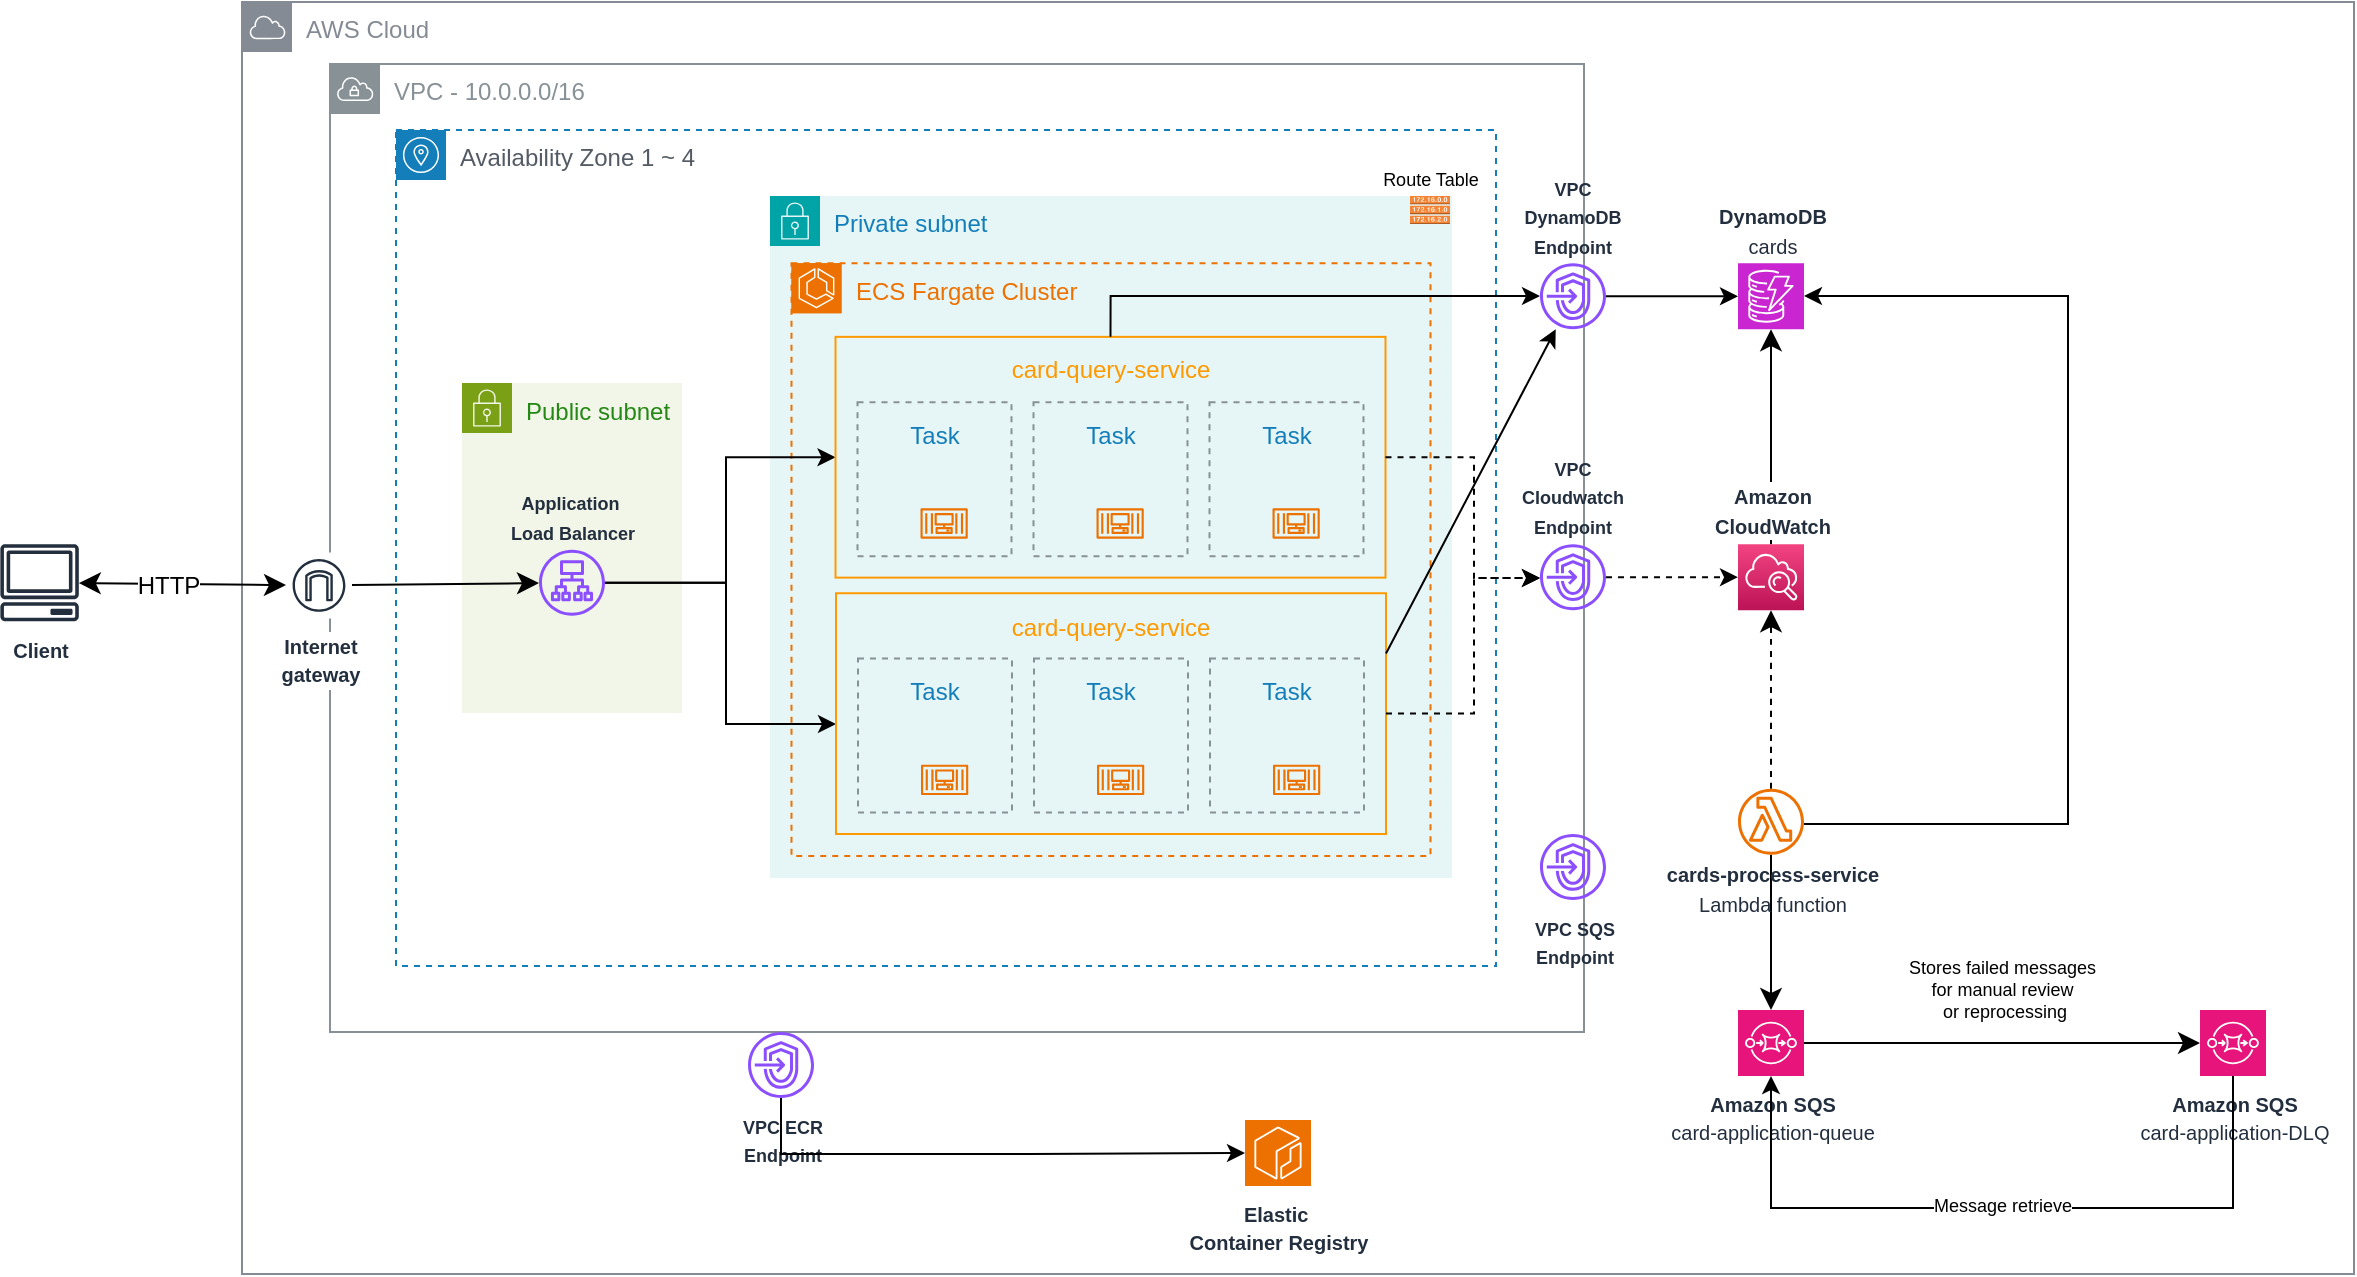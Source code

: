<mxfile version="26.0.10">
  <diagram id="Ht1M8jgEwFfnCIfOTk4-" name="Page-1">
    <mxGraphModel dx="2069" dy="726" grid="1" gridSize="11" guides="1" tooltips="1" connect="1" arrows="1" fold="1" page="1" pageScale="1" pageWidth="827" pageHeight="1169" math="0" shadow="0">
      <root>
        <mxCell id="0" />
        <mxCell id="1" parent="0" />
        <mxCell id="cI-_qkn67fijJ2urr3SK-28" value="AWS Cloud" style="sketch=0;outlineConnect=0;gradientColor=none;html=1;whiteSpace=wrap;fontSize=12;fontStyle=0;shape=mxgraph.aws4.group;grIcon=mxgraph.aws4.group_aws_cloud;strokeColor=#858B94;fillColor=none;verticalAlign=top;align=left;spacingLeft=30;fontColor=#858B94;dashed=0;" parent="1" vertex="1">
          <mxGeometry x="-88" y="13" width="1056" height="636" as="geometry" />
        </mxCell>
        <mxCell id="pDkn0Hh7Kn7PrUOE6tz0-57" value="VPC - 10.0.0.0/16" style="sketch=0;outlineConnect=0;gradientColor=none;html=1;whiteSpace=wrap;fontSize=12;fontStyle=0;shape=mxgraph.aws4.group;grIcon=mxgraph.aws4.group_vpc;strokeColor=#879196;fillColor=none;verticalAlign=top;align=left;spacingLeft=30;fontColor=#879196;dashed=0;movable=1;resizable=1;rotatable=1;deletable=1;editable=1;locked=0;connectable=1;" parent="1" vertex="1">
          <mxGeometry x="-44" y="44" width="627" height="484" as="geometry" />
        </mxCell>
        <mxCell id="XqnvShgukf1ZBkbc0cCG-47" value="Availability Zone 1 ~ 4" style="sketch=0;outlineConnect=0;gradientColor=none;html=1;whiteSpace=wrap;fontSize=12;fontStyle=0;shape=mxgraph.aws4.group;grIcon=mxgraph.aws4.group_availability_zone;strokeColor=#147EBA;fillColor=none;verticalAlign=top;align=left;spacingLeft=30;fontColor=#545B64;dashed=1;fontFamily=Helvetica;labelBackgroundColor=#ffffff;" parent="1" vertex="1">
          <mxGeometry x="-11" y="77" width="550" height="418" as="geometry" />
        </mxCell>
        <mxCell id="W-fX5BV5IoRdQ1WOavrD-1" value="Private subnet" style="points=[[0,0],[0.25,0],[0.5,0],[0.75,0],[1,0],[1,0.25],[1,0.5],[1,0.75],[1,1],[0.75,1],[0.5,1],[0.25,1],[0,1],[0,0.75],[0,0.5],[0,0.25]];outlineConnect=0;gradientColor=none;html=1;whiteSpace=wrap;fontSize=12;fontStyle=0;container=1;pointerEvents=0;collapsible=0;recursiveResize=0;shape=mxgraph.aws4.group;grIcon=mxgraph.aws4.group_security_group;grStroke=0;strokeColor=#00A4A6;fillColor=#E6F6F7;verticalAlign=top;align=left;spacingLeft=30;fontColor=#147EBA;dashed=0;" parent="1" vertex="1">
          <mxGeometry x="176" y="110" width="341" height="341" as="geometry" />
        </mxCell>
        <mxCell id="PZve3WB99vvV3nz0ZgWc-36" value="&lt;font style=&quot;font-size: 9px;&quot;&gt;Route Table&lt;/font&gt;" style="outlineConnect=0;dashed=0;verticalLabelPosition=top;verticalAlign=bottom;align=center;html=1;shape=mxgraph.aws3.route_table;fillColor=#F58536;gradientColor=none;labelPosition=center;" vertex="1" parent="W-fX5BV5IoRdQ1WOavrD-1">
          <mxGeometry x="320" width="20" height="14" as="geometry" />
        </mxCell>
        <mxCell id="PZve3WB99vvV3nz0ZgWc-91" value="&lt;span style=&quot;color: rgb(237, 113, 0);&quot;&gt;ECS Fargate Cluster&lt;/span&gt;" style="sketch=0;outlineConnect=0;gradientColor=none;html=1;whiteSpace=wrap;fontSize=12;fontStyle=0;shape=mxgraph.aws4.group;grIcon=mxgraph.aws4.group_availability_zone;strokeColor=#ED7100;fillColor=none;verticalAlign=top;align=left;spacingLeft=30;fontColor=#545B64;dashed=1;movable=1;resizable=1;rotatable=1;deletable=1;editable=1;locked=0;connectable=1;" vertex="1" parent="W-fX5BV5IoRdQ1WOavrD-1">
          <mxGeometry x="10.75" y="33.62" width="319.5" height="296.38" as="geometry" />
        </mxCell>
        <mxCell id="PZve3WB99vvV3nz0ZgWc-227" value="" style="sketch=0;points=[[0,0,0],[0.25,0,0],[0.5,0,0],[0.75,0,0],[1,0,0],[0,1,0],[0.25,1,0],[0.5,1,0],[0.75,1,0],[1,1,0],[0,0.25,0],[0,0.5,0],[0,0.75,0],[1,0.25,0],[1,0.5,0],[1,0.75,0]];outlineConnect=0;fontColor=#232F3E;fillColor=#ED7100;strokeColor=#ffffff;dashed=0;verticalLabelPosition=bottom;verticalAlign=top;align=center;html=1;fontSize=12;fontStyle=0;aspect=fixed;shape=mxgraph.aws4.resourceIcon;resIcon=mxgraph.aws4.ecs;" vertex="1" parent="W-fX5BV5IoRdQ1WOavrD-1">
          <mxGeometry x="10.75" y="33.62" width="25" height="25" as="geometry" />
        </mxCell>
        <mxCell id="XqnvShgukf1ZBkbc0cCG-37" style="edgeStyle=none;curved=1;rounded=0;orthogonalLoop=1;jettySize=auto;html=1;fontFamily=Helvetica;fontSize=12;fontColor=default;labelBackgroundColor=#ffffff;startSize=8;endSize=8;startArrow=classic;startFill=1;" parent="1" source="pDkn0Hh7Kn7PrUOE6tz0-1" target="XqnvShgukf1ZBkbc0cCG-33" edge="1">
          <mxGeometry relative="1" as="geometry" />
        </mxCell>
        <mxCell id="XqnvShgukf1ZBkbc0cCG-38" value="HTTP" style="edgeLabel;html=1;align=center;verticalAlign=middle;resizable=0;points=[];fontSize=12;strokeColor=default;fontFamily=Helvetica;fontColor=default;labelBackgroundColor=#ffffff;fillColor=default;" parent="XqnvShgukf1ZBkbc0cCG-37" vertex="1" connectable="0">
          <mxGeometry x="0.023" y="1" relative="1" as="geometry">
            <mxPoint x="-9" y="2" as="offset" />
          </mxGeometry>
        </mxCell>
        <mxCell id="pDkn0Hh7Kn7PrUOE6tz0-1" value="&lt;b&gt;&lt;font style=&quot;font-size: 10px;&quot;&gt;Client&lt;/font&gt;&lt;/b&gt;" style="sketch=0;outlineConnect=0;fontColor=#232F3E;gradientColor=none;fillColor=#232F3D;strokeColor=none;dashed=0;verticalLabelPosition=bottom;verticalAlign=top;align=center;html=1;fontSize=12;fontStyle=0;aspect=fixed;pointerEvents=1;shape=mxgraph.aws4.client;" parent="1" vertex="1">
          <mxGeometry x="-209" y="284.09" width="39.58" height="38.56" as="geometry" />
        </mxCell>
        <mxCell id="pDkn0Hh7Kn7PrUOE6tz0-60" value="&lt;font style=&quot;font-size: 9px;&quot;&gt;&lt;b&gt;VPC DynamoDB&lt;/b&gt;&lt;/font&gt;&lt;div&gt;&lt;font style=&quot;font-size: 9px;&quot;&gt;&lt;b&gt;Endpoint&lt;/b&gt;&lt;/font&gt;&lt;/div&gt;" style="sketch=0;outlineConnect=0;fontColor=#232F3E;gradientColor=none;fillColor=#8C4FFF;strokeColor=none;dashed=0;verticalLabelPosition=top;verticalAlign=bottom;align=center;html=1;fontSize=12;fontStyle=0;aspect=fixed;pointerEvents=1;shape=mxgraph.aws4.endpoints;horizontal=1;whiteSpace=wrap;labelPosition=center;" parent="1" vertex="1">
          <mxGeometry x="561" y="143.62" width="33" height="33" as="geometry" />
        </mxCell>
        <mxCell id="XqnvShgukf1ZBkbc0cCG-22" style="edgeStyle=none;curved=1;rounded=0;orthogonalLoop=1;jettySize=auto;html=1;fontSize=12;startSize=8;endSize=8;" parent="1" source="Hrtiky-oXQzt1fnqMrWW-1" target="XqnvShgukf1ZBkbc0cCG-9" edge="1">
          <mxGeometry relative="1" as="geometry" />
        </mxCell>
        <mxCell id="W-fX5BV5IoRdQ1WOavrD-13" style="edgeStyle=none;curved=1;rounded=0;orthogonalLoop=1;jettySize=auto;html=1;fontSize=12;startSize=8;endSize=8;dashed=1;" parent="1" source="Hrtiky-oXQzt1fnqMrWW-1" target="cI-_qkn67fijJ2urr3SK-2" edge="1">
          <mxGeometry relative="1" as="geometry" />
        </mxCell>
        <mxCell id="Hrtiky-oXQzt1fnqMrWW-1" value="&lt;b&gt;&lt;font style=&quot;font-size: 10px;&quot;&gt;cards-&lt;/font&gt;&lt;/b&gt;&lt;b&gt;&lt;font style=&quot;font-size: 10px;&quot;&gt;process&lt;/font&gt;&lt;/b&gt;&lt;b&gt;&lt;font style=&quot;font-size: 10px;&quot;&gt;-service&lt;/font&gt;&lt;/b&gt;&lt;div&gt;&lt;font style=&quot;font-size: 10px;&quot;&gt;Lambda function&lt;/font&gt;&lt;/div&gt;" style="sketch=0;outlineConnect=0;fontColor=#232F3E;gradientColor=none;fillColor=#ED7100;strokeColor=none;dashed=0;verticalLabelPosition=bottom;verticalAlign=middle;align=center;html=1;fontSize=12;fontStyle=0;aspect=fixed;pointerEvents=1;shape=mxgraph.aws4.lambda_function;" parent="1" vertex="1">
          <mxGeometry x="660" y="406.38" width="33" height="33" as="geometry" />
        </mxCell>
        <mxCell id="Hrtiky-oXQzt1fnqMrWW-16" value="Public subnet" style="points=[[0,0],[0.25,0],[0.5,0],[0.75,0],[1,0],[1,0.25],[1,0.5],[1,0.75],[1,1],[0.75,1],[0.5,1],[0.25,1],[0,1],[0,0.75],[0,0.5],[0,0.25]];outlineConnect=0;gradientColor=none;html=1;whiteSpace=wrap;fontSize=12;fontStyle=0;container=0;pointerEvents=0;collapsible=0;recursiveResize=0;shape=mxgraph.aws4.group;grIcon=mxgraph.aws4.group_security_group;grStroke=0;strokeColor=#7AA116;fillColor=#F2F6E8;verticalAlign=top;align=left;spacingLeft=30;fontColor=#248814;dashed=0;movable=1;resizable=1;rotatable=1;deletable=1;editable=1;locked=0;connectable=1;" parent="1" vertex="1">
          <mxGeometry x="22" y="203.5" width="110" height="165" as="geometry" />
        </mxCell>
        <mxCell id="PZve3WB99vvV3nz0ZgWc-230" style="edgeStyle=orthogonalEdgeStyle;rounded=0;orthogonalLoop=1;jettySize=auto;html=1;entryX=0;entryY=0.5;entryDx=0;entryDy=0;" edge="1" parent="1" source="pDkn0Hh7Kn7PrUOE6tz0-20" target="PZve3WB99vvV3nz0ZgWc-26">
          <mxGeometry relative="1" as="geometry">
            <Array as="points">
              <mxPoint x="154" y="303" />
              <mxPoint x="154" y="241" />
            </Array>
          </mxGeometry>
        </mxCell>
        <mxCell id="PZve3WB99vvV3nz0ZgWc-231" style="edgeStyle=orthogonalEdgeStyle;rounded=0;orthogonalLoop=1;jettySize=auto;html=1;" edge="1" parent="1" source="pDkn0Hh7Kn7PrUOE6tz0-20" target="PZve3WB99vvV3nz0ZgWc-206">
          <mxGeometry relative="1" as="geometry">
            <Array as="points">
              <mxPoint x="154" y="303" />
              <mxPoint x="154" y="374" />
            </Array>
          </mxGeometry>
        </mxCell>
        <mxCell id="pDkn0Hh7Kn7PrUOE6tz0-20" value="&lt;b&gt;&lt;font style=&quot;font-size: 9px;&quot;&gt;Application&amp;nbsp;&lt;/font&gt;&lt;/b&gt;&lt;div&gt;&lt;b&gt;&lt;font style=&quot;font-size: 9px;&quot;&gt;Load Balancer&lt;/font&gt;&lt;/b&gt;&lt;/div&gt;" style="sketch=0;outlineConnect=0;fontColor=#232F3E;gradientColor=none;fillColor=#8C4FFF;strokeColor=none;dashed=0;verticalLabelPosition=top;verticalAlign=bottom;align=center;html=1;fontSize=12;fontStyle=0;aspect=fixed;pointerEvents=1;shape=mxgraph.aws4.application_load_balancer;labelPosition=center;" parent="1" vertex="1">
          <mxGeometry x="60.5" y="286.87" width="33" height="33" as="geometry" />
        </mxCell>
        <mxCell id="Hrtiky-oXQzt1fnqMrWW-63" value="&lt;font style=&quot;font-size: 9px;&quot;&gt;&lt;b&gt;VPC SQS&lt;/b&gt;&lt;/font&gt;&lt;div&gt;&lt;font style=&quot;font-size: 9px;&quot;&gt;&lt;b&gt;Endpoint&lt;/b&gt;&lt;/font&gt;&lt;/div&gt;" style="sketch=0;outlineConnect=0;fontColor=#232F3E;gradientColor=none;fillColor=#8C4FFF;strokeColor=none;dashed=0;verticalLabelPosition=bottom;verticalAlign=top;align=center;html=1;fontSize=12;fontStyle=0;aspect=fixed;pointerEvents=1;shape=mxgraph.aws4.endpoints;" parent="1" vertex="1">
          <mxGeometry x="561" y="429" width="33" height="33" as="geometry" />
        </mxCell>
        <mxCell id="XqnvShgukf1ZBkbc0cCG-9" value="&lt;b&gt;&lt;font style=&quot;font-size: 10px;&quot;&gt;Amazon SQS&lt;/font&gt;&lt;/b&gt;&lt;div&gt;&lt;font style=&quot;font-size: 10px;&quot;&gt;card-application-queue&lt;/font&gt;&lt;/div&gt;" style="sketch=0;points=[[0,0,0],[0.25,0,0],[0.5,0,0],[0.75,0,0],[1,0,0],[0,1,0],[0.25,1,0],[0.5,1,0],[0.75,1,0],[1,1,0],[0,0.25,0],[0,0.5,0],[0,0.75,0],[1,0.25,0],[1,0.5,0],[1,0.75,0]];outlineConnect=0;fontColor=#232F3E;fillColor=#E7157B;strokeColor=#ffffff;dashed=0;verticalLabelPosition=bottom;verticalAlign=top;align=center;html=1;fontSize=12;fontStyle=0;aspect=fixed;shape=mxgraph.aws4.resourceIcon;resIcon=mxgraph.aws4.sqs;" parent="1" vertex="1">
          <mxGeometry x="660" y="517" width="33" height="33" as="geometry" />
        </mxCell>
        <mxCell id="XqnvShgukf1ZBkbc0cCG-12" value="&lt;b&gt;&lt;font style=&quot;font-size: 10px;&quot;&gt;Amazon SQS&lt;/font&gt;&lt;/b&gt;&lt;div&gt;&lt;font style=&quot;font-size: 10px;&quot;&gt;card-application-DLQ&lt;/font&gt;&lt;/div&gt;" style="sketch=0;points=[[0,0,0],[0.25,0,0],[0.5,0,0],[0.75,0,0],[1,0,0],[0,1,0],[0.25,1,0],[0.5,1,0],[0.75,1,0],[1,1,0],[0,0.25,0],[0,0.5,0],[0,0.75,0],[1,0.25,0],[1,0.5,0],[1,0.75,0]];outlineConnect=0;fontColor=#232F3E;fillColor=#E7157B;strokeColor=#ffffff;dashed=0;verticalLabelPosition=bottom;verticalAlign=top;align=center;html=1;fontSize=12;fontStyle=0;aspect=fixed;shape=mxgraph.aws4.resourceIcon;resIcon=mxgraph.aws4.sqs;" parent="1" vertex="1">
          <mxGeometry x="891" y="517" width="33" height="33" as="geometry" />
        </mxCell>
        <mxCell id="XqnvShgukf1ZBkbc0cCG-17" style="edgeStyle=none;curved=1;rounded=0;orthogonalLoop=1;jettySize=auto;html=1;entryX=0;entryY=0.5;entryDx=0;entryDy=0;entryPerimeter=0;fontSize=12;startSize=8;endSize=8;" parent="1" source="XqnvShgukf1ZBkbc0cCG-9" target="XqnvShgukf1ZBkbc0cCG-12" edge="1">
          <mxGeometry relative="1" as="geometry" />
        </mxCell>
        <mxCell id="XqnvShgukf1ZBkbc0cCG-18" value="Stores failed messages&amp;nbsp;&lt;div&gt;for manual review&amp;nbsp;&lt;div&gt;or reprocessing&lt;/div&gt;&lt;/div&gt;" style="edgeLabel;align=center;verticalAlign=middle;resizable=0;points=[];fontSize=9;html=1;" parent="XqnvShgukf1ZBkbc0cCG-17" vertex="1" connectable="0">
          <mxGeometry x="0.024" y="3" relative="1" as="geometry">
            <mxPoint x="-2" y="-24" as="offset" />
          </mxGeometry>
        </mxCell>
        <mxCell id="PZve3WB99vvV3nz0ZgWc-244" style="edgeStyle=orthogonalEdgeStyle;rounded=0;orthogonalLoop=1;jettySize=auto;html=1;" edge="1" parent="1" source="Hrtiky-oXQzt1fnqMrWW-1" target="XqnvShgukf1ZBkbc0cCG-21">
          <mxGeometry relative="1" as="geometry">
            <Array as="points">
              <mxPoint x="825" y="424" />
              <mxPoint x="825" y="160" />
            </Array>
          </mxGeometry>
        </mxCell>
        <mxCell id="XqnvShgukf1ZBkbc0cCG-21" value="&lt;b&gt;&lt;font style=&quot;font-size: 10px;&quot;&gt;DynamoDB&lt;/font&gt;&lt;/b&gt;&lt;div&gt;&lt;font style=&quot;font-size: 10px;&quot;&gt;cards&lt;/font&gt;&lt;/div&gt;" style="sketch=0;points=[[0,0,0],[0.25,0,0],[0.5,0,0],[0.75,0,0],[1,0,0],[0,1,0],[0.25,1,0],[0.5,1,0],[0.75,1,0],[1,1,0],[0,0.25,0],[0,0.5,0],[0,0.75,0],[1,0.25,0],[1,0.5,0],[1,0.75,0]];outlineConnect=0;fontColor=#232F3E;fillColor=#C925D1;strokeColor=#ffffff;dashed=0;verticalLabelPosition=top;verticalAlign=bottom;align=center;html=1;fontSize=12;fontStyle=0;aspect=fixed;shape=mxgraph.aws4.resourceIcon;resIcon=mxgraph.aws4.dynamodb;labelPosition=center;" parent="1" vertex="1">
          <mxGeometry x="660" y="143.62" width="33" height="33" as="geometry" />
        </mxCell>
        <mxCell id="cI-_qkn67fijJ2urr3SK-7" style="edgeStyle=none;curved=1;rounded=0;orthogonalLoop=1;jettySize=auto;html=1;fontSize=12;startSize=8;endSize=8;" parent="1" source="XqnvShgukf1ZBkbc0cCG-33" target="pDkn0Hh7Kn7PrUOE6tz0-20" edge="1">
          <mxGeometry relative="1" as="geometry" />
        </mxCell>
        <mxCell id="XqnvShgukf1ZBkbc0cCG-33" value="&lt;font style=&quot;font-size: 10px;&quot;&gt;&lt;b&gt;Internet&lt;br&gt;gateway&lt;/b&gt;&lt;/font&gt;" style="sketch=0;outlineConnect=0;fontColor=#232F3E;gradientColor=none;strokeColor=#232F3E;fillColor=#ffffff;dashed=0;verticalLabelPosition=bottom;verticalAlign=top;align=center;html=1;fontSize=12;fontStyle=0;aspect=fixed;shape=mxgraph.aws4.resourceIcon;resIcon=mxgraph.aws4.internet_gateway;fontFamily=Helvetica;labelBackgroundColor=#ffffff;" parent="1" vertex="1">
          <mxGeometry x="-66" y="288.22" width="33" height="33" as="geometry" />
        </mxCell>
        <mxCell id="XqnvShgukf1ZBkbc0cCG-86" value="&lt;font style=&quot;font-size: 10px;&quot;&gt;&lt;b&gt;Elastic&amp;nbsp;&lt;/b&gt;&lt;/font&gt;&lt;div&gt;&lt;font style=&quot;font-size: 10px;&quot;&gt;&lt;b&gt;Container Registry&lt;/b&gt;&lt;/font&gt;&lt;/div&gt;" style="sketch=0;points=[[0,0,0],[0.25,0,0],[0.5,0,0],[0.75,0,0],[1,0,0],[0,1,0],[0.25,1,0],[0.5,1,0],[0.75,1,0],[1,1,0],[0,0.25,0],[0,0.5,0],[0,0.75,0],[1,0.25,0],[1,0.5,0],[1,0.75,0]];outlineConnect=0;fontColor=#232F3E;fillColor=#ED7100;strokeColor=#ffffff;dashed=0;verticalLabelPosition=bottom;verticalAlign=top;align=center;html=1;fontSize=12;fontStyle=0;aspect=fixed;shape=mxgraph.aws4.resourceIcon;resIcon=mxgraph.aws4.ecr;fontFamily=Helvetica;labelBackgroundColor=#ffffff;" parent="1" vertex="1">
          <mxGeometry x="413.5" y="572" width="33" height="33" as="geometry" />
        </mxCell>
        <mxCell id="W-fX5BV5IoRdQ1WOavrD-2" style="edgeStyle=none;curved=1;rounded=0;orthogonalLoop=1;jettySize=auto;html=1;entryX=0.5;entryY=1;entryDx=0;entryDy=0;entryPerimeter=0;fontSize=12;startSize=8;endSize=8;" parent="1" source="cI-_qkn67fijJ2urr3SK-2" target="XqnvShgukf1ZBkbc0cCG-21" edge="1">
          <mxGeometry relative="1" as="geometry" />
        </mxCell>
        <mxCell id="Hrtiky-oXQzt1fnqMrWW-56" value="&lt;font style=&quot;font-size: 9px;&quot;&gt;&lt;b&gt;VPC ECR&lt;/b&gt;&lt;/font&gt;&lt;div&gt;&lt;font style=&quot;font-size: 9px;&quot;&gt;&lt;b&gt;Endpoint&lt;/b&gt;&lt;/font&gt;&lt;/div&gt;" style="sketch=0;outlineConnect=0;fontColor=#232F3E;gradientColor=none;fillColor=#8C4FFF;strokeColor=none;dashed=0;verticalLabelPosition=bottom;verticalAlign=top;align=center;html=1;fontSize=12;fontStyle=0;aspect=fixed;pointerEvents=1;shape=mxgraph.aws4.endpoints;" parent="1" vertex="1">
          <mxGeometry x="165.0" y="528" width="33" height="33" as="geometry" />
        </mxCell>
        <mxCell id="PZve3WB99vvV3nz0ZgWc-165" style="edgeStyle=orthogonalEdgeStyle;rounded=0;orthogonalLoop=1;jettySize=auto;html=1;dashed=1;" edge="1" parent="1" source="PZve3WB99vvV3nz0ZgWc-149" target="cI-_qkn67fijJ2urr3SK-2">
          <mxGeometry relative="1" as="geometry" />
        </mxCell>
        <mxCell id="PZve3WB99vvV3nz0ZgWc-149" value="&lt;font style=&quot;font-size: 9px;&quot;&gt;&lt;b&gt;VPC Cloudwatch&lt;/b&gt;&lt;/font&gt;&lt;div&gt;&lt;font style=&quot;font-size: 9px;&quot;&gt;&lt;b&gt;Endpoint&lt;/b&gt;&lt;/font&gt;&lt;/div&gt;" style="sketch=0;outlineConnect=0;fontColor=#232F3E;gradientColor=none;fillColor=#8C4FFF;strokeColor=none;dashed=0;verticalLabelPosition=top;verticalAlign=bottom;align=center;html=1;fontSize=12;fontStyle=0;aspect=fixed;pointerEvents=1;shape=mxgraph.aws4.endpoints;horizontal=1;whiteSpace=wrap;labelPosition=center;" vertex="1" parent="1">
          <mxGeometry x="561" y="284.09" width="33" height="33" as="geometry" />
        </mxCell>
        <mxCell id="cI-_qkn67fijJ2urr3SK-2" value="&lt;font style=&quot;font-size: 10px;&quot;&gt;&lt;b&gt;Amazon&lt;br&gt;CloudWatch&lt;/b&gt;&lt;/font&gt;" style="outlineConnect=0;fontColor=#232F3E;gradientColor=#F34482;gradientDirection=north;fillColor=#BC1356;strokeColor=#ffffff;dashed=0;verticalLabelPosition=top;verticalAlign=bottom;align=center;html=1;fontSize=12;fontStyle=0;aspect=fixed;shape=mxgraph.aws4.resourceIcon;resIcon=mxgraph.aws4.cloudwatch;labelBackgroundColor=#ffffff;labelPosition=center;" parent="1" vertex="1">
          <mxGeometry x="660" y="284.09" width="33" height="33" as="geometry" />
        </mxCell>
        <mxCell id="PZve3WB99vvV3nz0ZgWc-171" style="edgeStyle=orthogonalEdgeStyle;rounded=0;orthogonalLoop=1;jettySize=auto;html=1;entryX=0;entryY=0.5;entryDx=0;entryDy=0;entryPerimeter=0;" edge="1" parent="1" source="pDkn0Hh7Kn7PrUOE6tz0-60" target="XqnvShgukf1ZBkbc0cCG-21">
          <mxGeometry relative="1" as="geometry" />
        </mxCell>
        <mxCell id="PZve3WB99vvV3nz0ZgWc-225" value="" style="group" vertex="1" connectable="0" parent="1">
          <mxGeometry x="208.75" y="180.43" width="297.5" height="258.95" as="geometry" />
        </mxCell>
        <mxCell id="PZve3WB99vvV3nz0ZgWc-26" value="card-query-service" style="outlineConnect=0;gradientColor=none;html=1;whiteSpace=wrap;fontSize=12;fontStyle=0;strokeColor=#FF9900;fillColor=none;verticalAlign=top;align=center;fontColor=#FF9900;dashed=0;spacingTop=3;labelPosition=center;verticalLabelPosition=middle;" vertex="1" parent="PZve3WB99vvV3nz0ZgWc-225">
          <mxGeometry width="275" height="120.38" as="geometry" />
        </mxCell>
        <mxCell id="PZve3WB99vvV3nz0ZgWc-174" value="" style="group" vertex="1" connectable="0" parent="PZve3WB99vvV3nz0ZgWc-225">
          <mxGeometry x="11" y="32.69" width="77" height="77" as="geometry" />
        </mxCell>
        <mxCell id="PZve3WB99vvV3nz0ZgWc-64" value="" style="group" vertex="1" connectable="0" parent="PZve3WB99vvV3nz0ZgWc-174">
          <mxGeometry width="77" height="77" as="geometry" />
        </mxCell>
        <mxCell id="PZve3WB99vvV3nz0ZgWc-66" value="" style="group" vertex="1" connectable="0" parent="PZve3WB99vvV3nz0ZgWc-64">
          <mxGeometry x="21.875" y="33" width="33.25" height="37.43" as="geometry" />
        </mxCell>
        <mxCell id="PZve3WB99vvV3nz0ZgWc-67" value="" style="shape=image;html=1;verticalAlign=top;verticalLabelPosition=bottom;labelBackgroundColor=#ffffff;imageAspect=0;aspect=fixed;image=https://cdn0.iconfinder.com/data/icons/social-media-2104/24/social_media_social_media_logo_docker-128.png" vertex="1" parent="PZve3WB99vvV3nz0ZgWc-66">
          <mxGeometry width="17.5" height="17.5" as="geometry" />
        </mxCell>
        <mxCell id="PZve3WB99vvV3nz0ZgWc-68" value="" style="sketch=0;outlineConnect=0;fontColor=#232F3E;gradientColor=none;fillColor=#ED7100;strokeColor=none;dashed=0;verticalLabelPosition=bottom;verticalAlign=top;align=center;html=1;fontSize=12;fontStyle=0;aspect=fixed;pointerEvents=1;shape=mxgraph.aws4.container_3;" vertex="1" parent="PZve3WB99vvV3nz0ZgWc-66">
          <mxGeometry x="9.625" y="20" width="23.625" height="15.251" as="geometry" />
        </mxCell>
        <mxCell id="PZve3WB99vvV3nz0ZgWc-65" value="&lt;span style=&quot;color: rgb(20, 126, 186);&quot;&gt;Task&lt;/span&gt;" style="outlineConnect=0;gradientColor=none;html=1;whiteSpace=wrap;fontSize=12;fontStyle=0;strokeColor=#879196;fillColor=none;verticalAlign=top;align=center;fontColor=#879196;dashed=1;spacingTop=3;" vertex="1" parent="PZve3WB99vvV3nz0ZgWc-174">
          <mxGeometry width="77" height="77" as="geometry" />
        </mxCell>
        <mxCell id="PZve3WB99vvV3nz0ZgWc-175" value="" style="group" vertex="1" connectable="0" parent="PZve3WB99vvV3nz0ZgWc-225">
          <mxGeometry x="99" y="32.69" width="77" height="77" as="geometry" />
        </mxCell>
        <mxCell id="PZve3WB99vvV3nz0ZgWc-176" value="" style="group" vertex="1" connectable="0" parent="PZve3WB99vvV3nz0ZgWc-175">
          <mxGeometry width="77" height="77" as="geometry" />
        </mxCell>
        <mxCell id="PZve3WB99vvV3nz0ZgWc-177" value="" style="group" vertex="1" connectable="0" parent="PZve3WB99vvV3nz0ZgWc-176">
          <mxGeometry x="21.875" y="33" width="33.25" height="37.43" as="geometry" />
        </mxCell>
        <mxCell id="PZve3WB99vvV3nz0ZgWc-178" value="" style="shape=image;html=1;verticalAlign=top;verticalLabelPosition=bottom;labelBackgroundColor=#ffffff;imageAspect=0;aspect=fixed;image=https://cdn0.iconfinder.com/data/icons/social-media-2104/24/social_media_social_media_logo_docker-128.png" vertex="1" parent="PZve3WB99vvV3nz0ZgWc-177">
          <mxGeometry width="17.5" height="17.5" as="geometry" />
        </mxCell>
        <mxCell id="PZve3WB99vvV3nz0ZgWc-179" value="" style="sketch=0;outlineConnect=0;fontColor=#232F3E;gradientColor=none;fillColor=#ED7100;strokeColor=none;dashed=0;verticalLabelPosition=bottom;verticalAlign=top;align=center;html=1;fontSize=12;fontStyle=0;aspect=fixed;pointerEvents=1;shape=mxgraph.aws4.container_3;" vertex="1" parent="PZve3WB99vvV3nz0ZgWc-177">
          <mxGeometry x="9.625" y="20" width="23.625" height="15.251" as="geometry" />
        </mxCell>
        <mxCell id="PZve3WB99vvV3nz0ZgWc-180" value="&lt;span style=&quot;color: rgb(20, 126, 186);&quot;&gt;Task&lt;/span&gt;" style="outlineConnect=0;gradientColor=none;html=1;whiteSpace=wrap;fontSize=12;fontStyle=0;strokeColor=#879196;fillColor=none;verticalAlign=top;align=center;fontColor=#879196;dashed=1;spacingTop=3;" vertex="1" parent="PZve3WB99vvV3nz0ZgWc-175">
          <mxGeometry width="77" height="77" as="geometry" />
        </mxCell>
        <mxCell id="PZve3WB99vvV3nz0ZgWc-181" value="" style="group" vertex="1" connectable="0" parent="PZve3WB99vvV3nz0ZgWc-225">
          <mxGeometry x="187" y="32.69" width="77" height="77" as="geometry" />
        </mxCell>
        <mxCell id="PZve3WB99vvV3nz0ZgWc-182" value="" style="group" vertex="1" connectable="0" parent="PZve3WB99vvV3nz0ZgWc-181">
          <mxGeometry width="77" height="77" as="geometry" />
        </mxCell>
        <mxCell id="PZve3WB99vvV3nz0ZgWc-183" value="" style="group" vertex="1" connectable="0" parent="PZve3WB99vvV3nz0ZgWc-182">
          <mxGeometry x="21.875" y="33" width="33.25" height="37.43" as="geometry" />
        </mxCell>
        <mxCell id="PZve3WB99vvV3nz0ZgWc-184" value="" style="shape=image;html=1;verticalAlign=top;verticalLabelPosition=bottom;labelBackgroundColor=#ffffff;imageAspect=0;aspect=fixed;image=https://cdn0.iconfinder.com/data/icons/social-media-2104/24/social_media_social_media_logo_docker-128.png" vertex="1" parent="PZve3WB99vvV3nz0ZgWc-183">
          <mxGeometry width="17.5" height="17.5" as="geometry" />
        </mxCell>
        <mxCell id="PZve3WB99vvV3nz0ZgWc-185" value="" style="sketch=0;outlineConnect=0;fontColor=#232F3E;gradientColor=none;fillColor=#ED7100;strokeColor=none;dashed=0;verticalLabelPosition=bottom;verticalAlign=top;align=center;html=1;fontSize=12;fontStyle=0;aspect=fixed;pointerEvents=1;shape=mxgraph.aws4.container_3;" vertex="1" parent="PZve3WB99vvV3nz0ZgWc-183">
          <mxGeometry x="9.625" y="20" width="23.625" height="15.251" as="geometry" />
        </mxCell>
        <mxCell id="PZve3WB99vvV3nz0ZgWc-186" value="&lt;span style=&quot;color: rgb(20, 126, 186);&quot;&gt;Task&lt;/span&gt;" style="outlineConnect=0;gradientColor=none;html=1;whiteSpace=wrap;fontSize=12;fontStyle=0;strokeColor=#879196;fillColor=none;verticalAlign=top;align=center;fontColor=#879196;dashed=1;spacingTop=3;" vertex="1" parent="PZve3WB99vvV3nz0ZgWc-181">
          <mxGeometry width="77" height="77" as="geometry" />
        </mxCell>
        <mxCell id="PZve3WB99vvV3nz0ZgWc-206" value="card-query-service" style="outlineConnect=0;gradientColor=none;html=1;whiteSpace=wrap;fontSize=12;fontStyle=0;strokeColor=#FF9900;fillColor=none;verticalAlign=top;align=center;fontColor=#FF9900;dashed=0;spacingTop=3;labelPosition=center;verticalLabelPosition=middle;" vertex="1" parent="PZve3WB99vvV3nz0ZgWc-225">
          <mxGeometry x="0.25" y="128.19" width="275" height="120.38" as="geometry" />
        </mxCell>
        <mxCell id="PZve3WB99vvV3nz0ZgWc-207" value="" style="group" vertex="1" connectable="0" parent="PZve3WB99vvV3nz0ZgWc-225">
          <mxGeometry x="11.25" y="160.88" width="77" height="77" as="geometry" />
        </mxCell>
        <mxCell id="PZve3WB99vvV3nz0ZgWc-208" value="" style="group" vertex="1" connectable="0" parent="PZve3WB99vvV3nz0ZgWc-207">
          <mxGeometry width="77" height="77" as="geometry" />
        </mxCell>
        <mxCell id="PZve3WB99vvV3nz0ZgWc-209" value="" style="group" vertex="1" connectable="0" parent="PZve3WB99vvV3nz0ZgWc-208">
          <mxGeometry x="21.875" y="33" width="33.25" height="37.43" as="geometry" />
        </mxCell>
        <mxCell id="PZve3WB99vvV3nz0ZgWc-210" value="" style="shape=image;html=1;verticalAlign=top;verticalLabelPosition=bottom;labelBackgroundColor=#ffffff;imageAspect=0;aspect=fixed;image=https://cdn0.iconfinder.com/data/icons/social-media-2104/24/social_media_social_media_logo_docker-128.png" vertex="1" parent="PZve3WB99vvV3nz0ZgWc-209">
          <mxGeometry width="17.5" height="17.5" as="geometry" />
        </mxCell>
        <mxCell id="PZve3WB99vvV3nz0ZgWc-211" value="" style="sketch=0;outlineConnect=0;fontColor=#232F3E;gradientColor=none;fillColor=#ED7100;strokeColor=none;dashed=0;verticalLabelPosition=bottom;verticalAlign=top;align=center;html=1;fontSize=12;fontStyle=0;aspect=fixed;pointerEvents=1;shape=mxgraph.aws4.container_3;" vertex="1" parent="PZve3WB99vvV3nz0ZgWc-209">
          <mxGeometry x="9.625" y="20" width="23.625" height="15.251" as="geometry" />
        </mxCell>
        <mxCell id="PZve3WB99vvV3nz0ZgWc-212" value="&lt;span style=&quot;color: rgb(20, 126, 186);&quot;&gt;Task&lt;/span&gt;" style="outlineConnect=0;gradientColor=none;html=1;whiteSpace=wrap;fontSize=12;fontStyle=0;strokeColor=#879196;fillColor=none;verticalAlign=top;align=center;fontColor=#879196;dashed=1;spacingTop=3;" vertex="1" parent="PZve3WB99vvV3nz0ZgWc-207">
          <mxGeometry width="77" height="77" as="geometry" />
        </mxCell>
        <mxCell id="PZve3WB99vvV3nz0ZgWc-213" value="" style="group" vertex="1" connectable="0" parent="PZve3WB99vvV3nz0ZgWc-225">
          <mxGeometry x="99.25" y="160.88" width="77" height="77" as="geometry" />
        </mxCell>
        <mxCell id="PZve3WB99vvV3nz0ZgWc-214" value="" style="group" vertex="1" connectable="0" parent="PZve3WB99vvV3nz0ZgWc-213">
          <mxGeometry width="77" height="77" as="geometry" />
        </mxCell>
        <mxCell id="PZve3WB99vvV3nz0ZgWc-215" value="" style="group" vertex="1" connectable="0" parent="PZve3WB99vvV3nz0ZgWc-214">
          <mxGeometry x="21.875" y="33" width="33.25" height="37.43" as="geometry" />
        </mxCell>
        <mxCell id="PZve3WB99vvV3nz0ZgWc-216" value="" style="shape=image;html=1;verticalAlign=top;verticalLabelPosition=bottom;labelBackgroundColor=#ffffff;imageAspect=0;aspect=fixed;image=https://cdn0.iconfinder.com/data/icons/social-media-2104/24/social_media_social_media_logo_docker-128.png" vertex="1" parent="PZve3WB99vvV3nz0ZgWc-215">
          <mxGeometry width="17.5" height="17.5" as="geometry" />
        </mxCell>
        <mxCell id="PZve3WB99vvV3nz0ZgWc-217" value="" style="sketch=0;outlineConnect=0;fontColor=#232F3E;gradientColor=none;fillColor=#ED7100;strokeColor=none;dashed=0;verticalLabelPosition=bottom;verticalAlign=top;align=center;html=1;fontSize=12;fontStyle=0;aspect=fixed;pointerEvents=1;shape=mxgraph.aws4.container_3;" vertex="1" parent="PZve3WB99vvV3nz0ZgWc-215">
          <mxGeometry x="9.625" y="20" width="23.625" height="15.251" as="geometry" />
        </mxCell>
        <mxCell id="PZve3WB99vvV3nz0ZgWc-218" value="&lt;span style=&quot;color: rgb(20, 126, 186);&quot;&gt;Task&lt;/span&gt;" style="outlineConnect=0;gradientColor=none;html=1;whiteSpace=wrap;fontSize=12;fontStyle=0;strokeColor=#879196;fillColor=none;verticalAlign=top;align=center;fontColor=#879196;dashed=1;spacingTop=3;" vertex="1" parent="PZve3WB99vvV3nz0ZgWc-213">
          <mxGeometry width="77" height="77" as="geometry" />
        </mxCell>
        <mxCell id="PZve3WB99vvV3nz0ZgWc-219" value="" style="group" vertex="1" connectable="0" parent="PZve3WB99vvV3nz0ZgWc-225">
          <mxGeometry x="187.25" y="160.88" width="77" height="77" as="geometry" />
        </mxCell>
        <mxCell id="PZve3WB99vvV3nz0ZgWc-220" value="" style="group" vertex="1" connectable="0" parent="PZve3WB99vvV3nz0ZgWc-219">
          <mxGeometry width="77" height="77" as="geometry" />
        </mxCell>
        <mxCell id="PZve3WB99vvV3nz0ZgWc-221" value="" style="group" vertex="1" connectable="0" parent="PZve3WB99vvV3nz0ZgWc-220">
          <mxGeometry x="21.875" y="33" width="33.25" height="37.43" as="geometry" />
        </mxCell>
        <mxCell id="PZve3WB99vvV3nz0ZgWc-222" value="" style="shape=image;html=1;verticalAlign=top;verticalLabelPosition=bottom;labelBackgroundColor=#ffffff;imageAspect=0;aspect=fixed;image=https://cdn0.iconfinder.com/data/icons/social-media-2104/24/social_media_social_media_logo_docker-128.png" vertex="1" parent="PZve3WB99vvV3nz0ZgWc-221">
          <mxGeometry width="17.5" height="17.5" as="geometry" />
        </mxCell>
        <mxCell id="PZve3WB99vvV3nz0ZgWc-223" value="" style="sketch=0;outlineConnect=0;fontColor=#232F3E;gradientColor=none;fillColor=#ED7100;strokeColor=none;dashed=0;verticalLabelPosition=bottom;verticalAlign=top;align=center;html=1;fontSize=12;fontStyle=0;aspect=fixed;pointerEvents=1;shape=mxgraph.aws4.container_3;" vertex="1" parent="PZve3WB99vvV3nz0ZgWc-221">
          <mxGeometry x="9.625" y="20" width="23.625" height="15.251" as="geometry" />
        </mxCell>
        <mxCell id="PZve3WB99vvV3nz0ZgWc-224" value="&lt;span style=&quot;color: rgb(20, 126, 186);&quot;&gt;Task&lt;/span&gt;" style="outlineConnect=0;gradientColor=none;html=1;whiteSpace=wrap;fontSize=12;fontStyle=0;strokeColor=#879196;fillColor=none;verticalAlign=top;align=center;fontColor=#879196;dashed=1;spacingTop=3;" vertex="1" parent="PZve3WB99vvV3nz0ZgWc-219">
          <mxGeometry width="77" height="77" as="geometry" />
        </mxCell>
        <mxCell id="PZve3WB99vvV3nz0ZgWc-235" style="edgeStyle=orthogonalEdgeStyle;rounded=0;orthogonalLoop=1;jettySize=auto;html=1;exitX=1;exitY=0.5;exitDx=0;exitDy=0;dashed=1;" edge="1" parent="1" source="PZve3WB99vvV3nz0ZgWc-206" target="PZve3WB99vvV3nz0ZgWc-149">
          <mxGeometry relative="1" as="geometry">
            <Array as="points">
              <mxPoint x="528" y="369" />
              <mxPoint x="528" y="301" />
            </Array>
          </mxGeometry>
        </mxCell>
        <mxCell id="PZve3WB99vvV3nz0ZgWc-236" style="edgeStyle=orthogonalEdgeStyle;rounded=0;orthogonalLoop=1;jettySize=auto;html=1;exitX=1;exitY=0.5;exitDx=0;exitDy=0;dashed=1;" edge="1" parent="1" source="PZve3WB99vvV3nz0ZgWc-26" target="PZve3WB99vvV3nz0ZgWc-149">
          <mxGeometry relative="1" as="geometry">
            <Array as="points">
              <mxPoint x="528" y="241" />
              <mxPoint x="528" y="301" />
            </Array>
          </mxGeometry>
        </mxCell>
        <mxCell id="PZve3WB99vvV3nz0ZgWc-237" style="edgeStyle=orthogonalEdgeStyle;rounded=0;orthogonalLoop=1;jettySize=auto;html=1;exitX=0.5;exitY=0;exitDx=0;exitDy=0;" edge="1" parent="1" source="PZve3WB99vvV3nz0ZgWc-26" target="pDkn0Hh7Kn7PrUOE6tz0-60">
          <mxGeometry relative="1" as="geometry">
            <Array as="points">
              <mxPoint x="346" y="160" />
            </Array>
          </mxGeometry>
        </mxCell>
        <mxCell id="PZve3WB99vvV3nz0ZgWc-242" style="edgeStyle=orthogonalEdgeStyle;rounded=0;orthogonalLoop=1;jettySize=auto;html=1;entryX=0.5;entryY=1;entryDx=0;entryDy=0;entryPerimeter=0;" edge="1" parent="1" source="XqnvShgukf1ZBkbc0cCG-12" target="XqnvShgukf1ZBkbc0cCG-9">
          <mxGeometry relative="1" as="geometry">
            <Array as="points">
              <mxPoint x="908" y="616" />
              <mxPoint x="677" y="616" />
            </Array>
          </mxGeometry>
        </mxCell>
        <mxCell id="PZve3WB99vvV3nz0ZgWc-243" value="&lt;font style=&quot;font-size: 9px;&quot;&gt;Message retrieve&lt;/font&gt;" style="edgeLabel;html=1;align=center;verticalAlign=middle;resizable=0;points=[];" vertex="1" connectable="0" parent="PZve3WB99vvV3nz0ZgWc-242">
          <mxGeometry x="-0.033" y="-2" relative="1" as="geometry">
            <mxPoint x="-6" as="offset" />
          </mxGeometry>
        </mxCell>
        <mxCell id="PZve3WB99vvV3nz0ZgWc-245" style="edgeStyle=orthogonalEdgeStyle;rounded=0;orthogonalLoop=1;jettySize=auto;html=1;entryX=0;entryY=0.5;entryDx=0;entryDy=0;entryPerimeter=0;" edge="1" parent="1" source="Hrtiky-oXQzt1fnqMrWW-56" target="XqnvShgukf1ZBkbc0cCG-86">
          <mxGeometry relative="1" as="geometry">
            <Array as="points">
              <mxPoint x="182" y="589" />
              <mxPoint x="306" y="589" />
            </Array>
          </mxGeometry>
        </mxCell>
        <mxCell id="PZve3WB99vvV3nz0ZgWc-248" style="rounded=0;orthogonalLoop=1;jettySize=auto;html=1;exitX=1;exitY=0.25;exitDx=0;exitDy=0;" edge="1" parent="1" source="PZve3WB99vvV3nz0ZgWc-206" target="pDkn0Hh7Kn7PrUOE6tz0-60">
          <mxGeometry relative="1" as="geometry">
            <mxPoint x="484" y="369" as="sourcePoint" />
          </mxGeometry>
        </mxCell>
      </root>
    </mxGraphModel>
  </diagram>
</mxfile>
